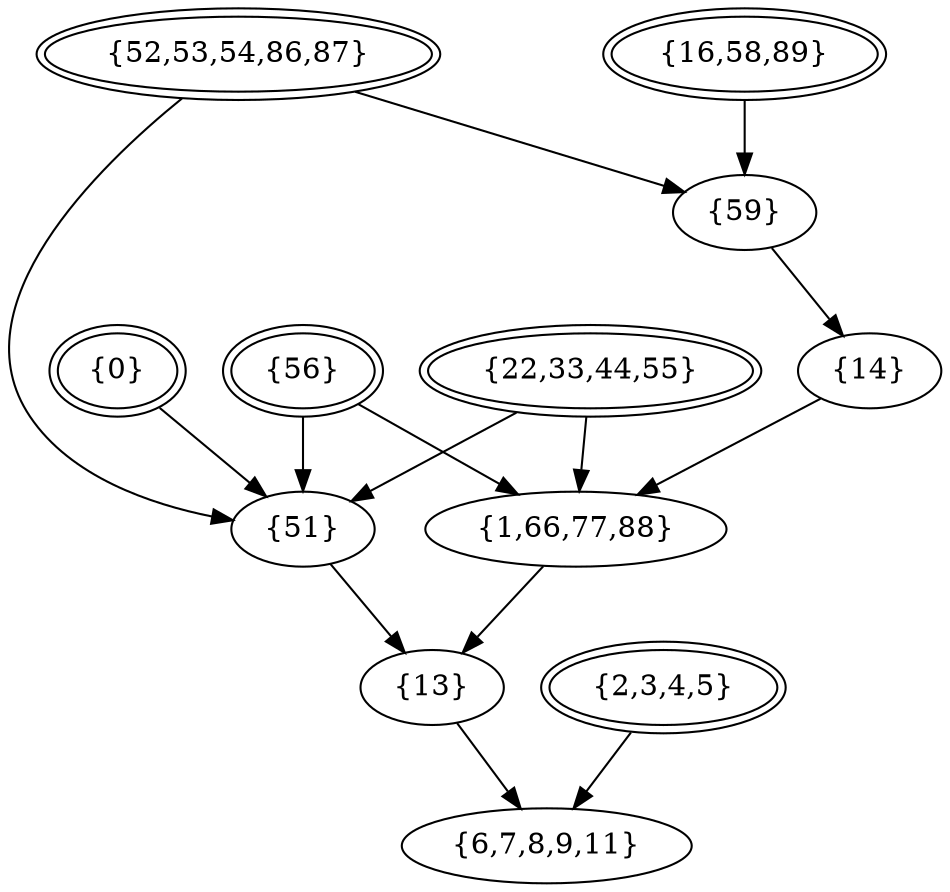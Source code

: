 // Dynamic Subsumption Graph
digraph {
	0 [label="{13}"]
	node [peripheries=1]
	1 [label="{51}"]
	node [peripheries=1]
	2 [label="{6,7,8,9,11}"]
	node [peripheries=1]
	node [peripheries=2]
	3 [label="{16,58,89}"]
	node [peripheries=1]
	node [peripheries=2]
	4 [label="{22,33,44,55}"]
	node [peripheries=1]
	5 [label="{14}"]
	node [peripheries=1]
	node [peripheries=2]
	6 [label="{0}"]
	node [peripheries=1]
	7 [label="{59}"]
	node [peripheries=1]
	node [peripheries=2]
	8 [label="{56}"]
	node [peripheries=1]
	9 [label="{1,66,77,88}"]
	node [peripheries=1]
	node [peripheries=2]
	10 [label="{2,3,4,5}"]
	node [peripheries=1]
	node [peripheries=2]
	11 [label="{52,53,54,86,87}"]
	node [peripheries=1]
	0 -> 2
	1 -> 0
	3 -> 7
	4 -> 1
	4 -> 9
	5 -> 9
	6 -> 1
	7 -> 5
	8 -> 1
	8 -> 9
	9 -> 0
	10 -> 2
	11 -> 1
	11 -> 7
}
